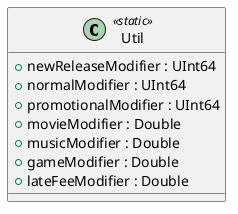 @startuml
class Util <<static>> {
    + newReleaseModifier : UInt64
    + normalModifier : UInt64
    + promotionalModifier : UInt64
    + movieModifier : Double
    + musicModifier : Double
    + gameModifier : Double
    + lateFeeModifier : Double
}
@enduml
